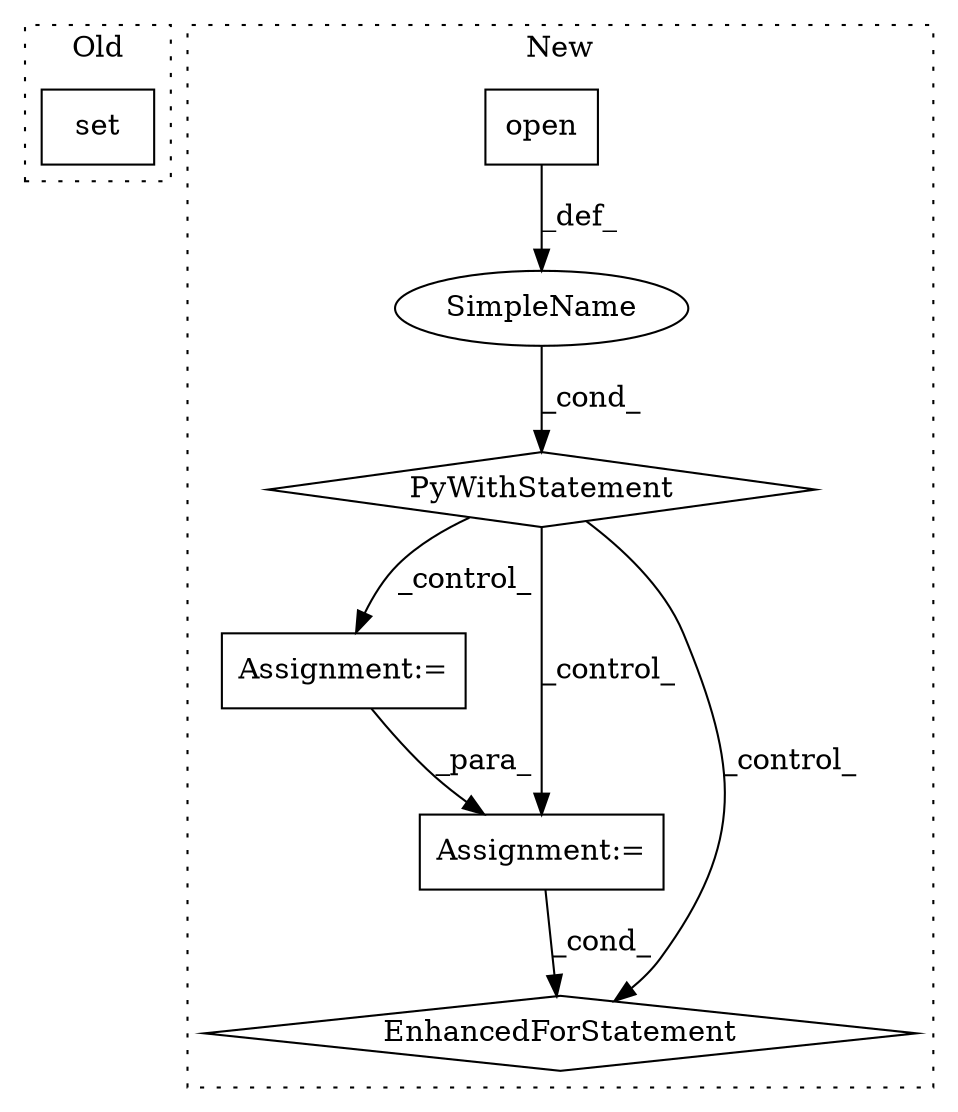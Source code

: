 digraph G {
subgraph cluster0 {
1 [label="set" a="32" s="1610,1649" l="4,1" shape="box"];
label = "Old";
style="dotted";
}
subgraph cluster1 {
2 [label="open" a="32" s="929,963" l="5,1" shape="box"];
3 [label="PyWithStatement" a="104" s="919,964" l="10,2" shape="diamond"];
4 [label="Assignment:=" a="7" s="981" l="11" shape="box"];
5 [label="SimpleName" a="42" s="" l="" shape="ellipse"];
6 [label="Assignment:=" a="7" s="1000,1082" l="57,2" shape="box"];
7 [label="EnhancedForStatement" a="70" s="1000,1082" l="57,2" shape="diamond"];
label = "New";
style="dotted";
}
2 -> 5 [label="_def_"];
3 -> 4 [label="_control_"];
3 -> 7 [label="_control_"];
3 -> 6 [label="_control_"];
4 -> 6 [label="_para_"];
5 -> 3 [label="_cond_"];
6 -> 7 [label="_cond_"];
}